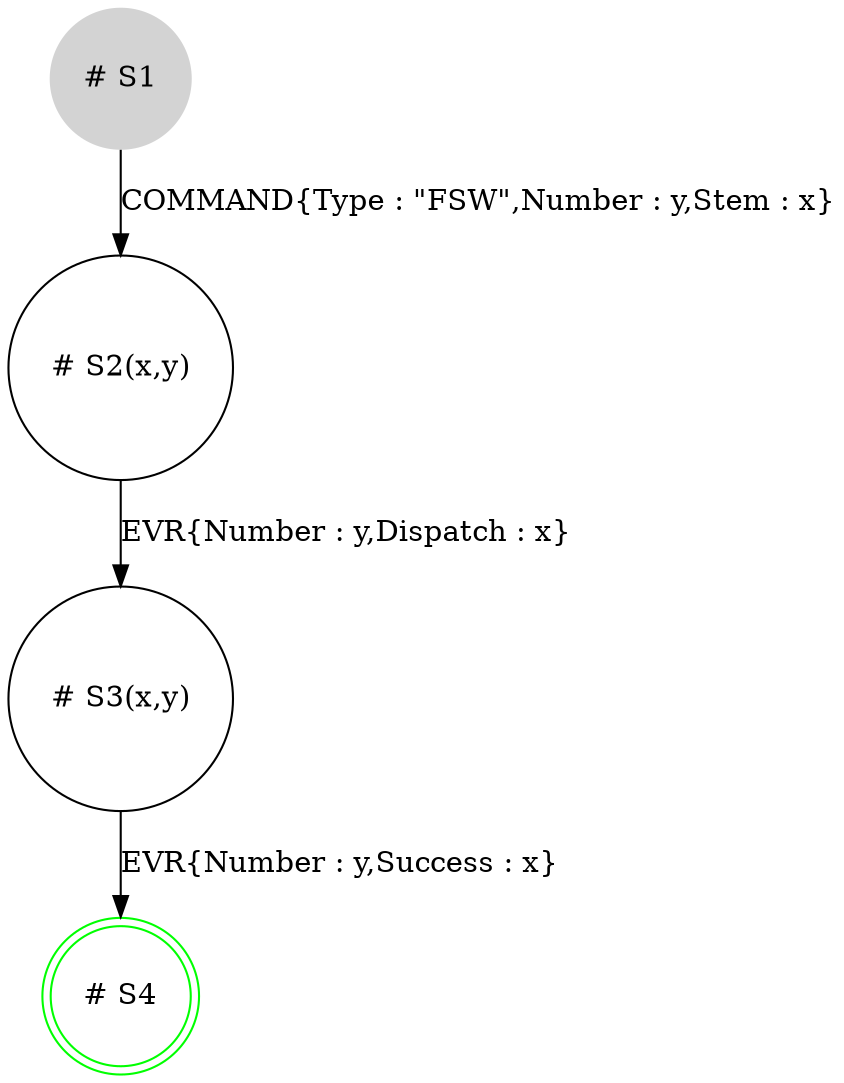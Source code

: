 digraph states {
node [shape = circle];
    node_S1[label="# S1",style=filled,color=lightgrey];
    node_S2[label="# S2(x,y)"];
    node_S3[label="# S3(x,y)"];
    node_S4[label="# S4",shape=doublecircle,color=green];
    node_S1 -> node_S2[label="COMMAND{Type : \"FSW\",Number : y,Stem : x}"];
    node_S2 -> node_S3[label="EVR{Number : y,Dispatch : x}"];
    node_S3 -> node_S4[label="EVR{Number : y,Success : x}"];
}
